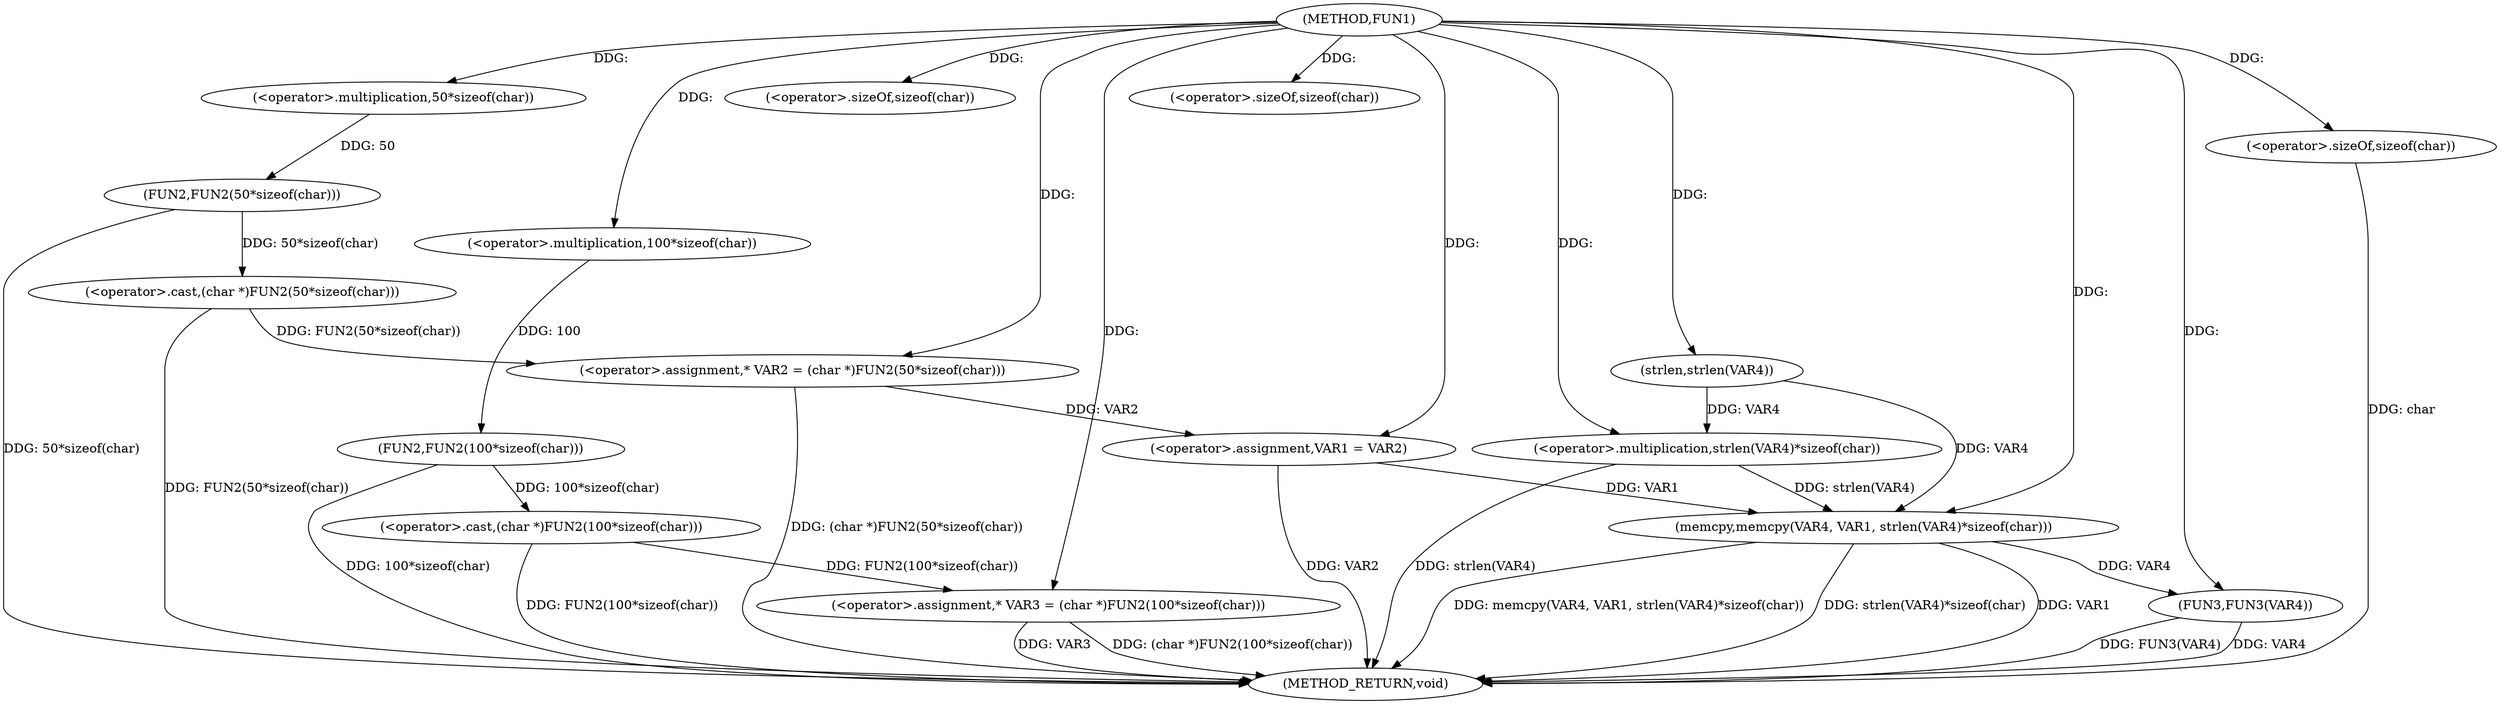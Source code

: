 digraph FUN1 {  
"1000100" [label = "(METHOD,FUN1)" ]
"1000138" [label = "(METHOD_RETURN,void)" ]
"1000104" [label = "(<operator>.assignment,* VAR2 = (char *)FUN2(50*sizeof(char)))" ]
"1000106" [label = "(<operator>.cast,(char *)FUN2(50*sizeof(char)))" ]
"1000108" [label = "(FUN2,FUN2(50*sizeof(char)))" ]
"1000109" [label = "(<operator>.multiplication,50*sizeof(char))" ]
"1000111" [label = "(<operator>.sizeOf,sizeof(char))" ]
"1000114" [label = "(<operator>.assignment,* VAR3 = (char *)FUN2(100*sizeof(char)))" ]
"1000116" [label = "(<operator>.cast,(char *)FUN2(100*sizeof(char)))" ]
"1000118" [label = "(FUN2,FUN2(100*sizeof(char)))" ]
"1000119" [label = "(<operator>.multiplication,100*sizeof(char))" ]
"1000121" [label = "(<operator>.sizeOf,sizeof(char))" ]
"1000123" [label = "(<operator>.assignment,VAR1 = VAR2)" ]
"1000128" [label = "(memcpy,memcpy(VAR4, VAR1, strlen(VAR4)*sizeof(char)))" ]
"1000131" [label = "(<operator>.multiplication,strlen(VAR4)*sizeof(char))" ]
"1000132" [label = "(strlen,strlen(VAR4))" ]
"1000134" [label = "(<operator>.sizeOf,sizeof(char))" ]
"1000136" [label = "(FUN3,FUN3(VAR4))" ]
  "1000128" -> "1000138"  [ label = "DDG: VAR1"] 
  "1000123" -> "1000138"  [ label = "DDG: VAR2"] 
  "1000106" -> "1000138"  [ label = "DDG: FUN2(50*sizeof(char))"] 
  "1000114" -> "1000138"  [ label = "DDG: VAR3"] 
  "1000116" -> "1000138"  [ label = "DDG: FUN2(100*sizeof(char))"] 
  "1000134" -> "1000138"  [ label = "DDG: char"] 
  "1000136" -> "1000138"  [ label = "DDG: FUN3(VAR4)"] 
  "1000128" -> "1000138"  [ label = "DDG: memcpy(VAR4, VAR1, strlen(VAR4)*sizeof(char))"] 
  "1000118" -> "1000138"  [ label = "DDG: 100*sizeof(char)"] 
  "1000114" -> "1000138"  [ label = "DDG: (char *)FUN2(100*sizeof(char))"] 
  "1000128" -> "1000138"  [ label = "DDG: strlen(VAR4)*sizeof(char)"] 
  "1000131" -> "1000138"  [ label = "DDG: strlen(VAR4)"] 
  "1000136" -> "1000138"  [ label = "DDG: VAR4"] 
  "1000104" -> "1000138"  [ label = "DDG: (char *)FUN2(50*sizeof(char))"] 
  "1000108" -> "1000138"  [ label = "DDG: 50*sizeof(char)"] 
  "1000106" -> "1000104"  [ label = "DDG: FUN2(50*sizeof(char))"] 
  "1000100" -> "1000104"  [ label = "DDG: "] 
  "1000108" -> "1000106"  [ label = "DDG: 50*sizeof(char)"] 
  "1000109" -> "1000108"  [ label = "DDG: 50"] 
  "1000100" -> "1000109"  [ label = "DDG: "] 
  "1000100" -> "1000111"  [ label = "DDG: "] 
  "1000116" -> "1000114"  [ label = "DDG: FUN2(100*sizeof(char))"] 
  "1000100" -> "1000114"  [ label = "DDG: "] 
  "1000118" -> "1000116"  [ label = "DDG: 100*sizeof(char)"] 
  "1000119" -> "1000118"  [ label = "DDG: 100"] 
  "1000100" -> "1000119"  [ label = "DDG: "] 
  "1000100" -> "1000121"  [ label = "DDG: "] 
  "1000104" -> "1000123"  [ label = "DDG: VAR2"] 
  "1000100" -> "1000123"  [ label = "DDG: "] 
  "1000132" -> "1000128"  [ label = "DDG: VAR4"] 
  "1000100" -> "1000128"  [ label = "DDG: "] 
  "1000123" -> "1000128"  [ label = "DDG: VAR1"] 
  "1000131" -> "1000128"  [ label = "DDG: strlen(VAR4)"] 
  "1000132" -> "1000131"  [ label = "DDG: VAR4"] 
  "1000100" -> "1000132"  [ label = "DDG: "] 
  "1000100" -> "1000131"  [ label = "DDG: "] 
  "1000100" -> "1000134"  [ label = "DDG: "] 
  "1000128" -> "1000136"  [ label = "DDG: VAR4"] 
  "1000100" -> "1000136"  [ label = "DDG: "] 
}
